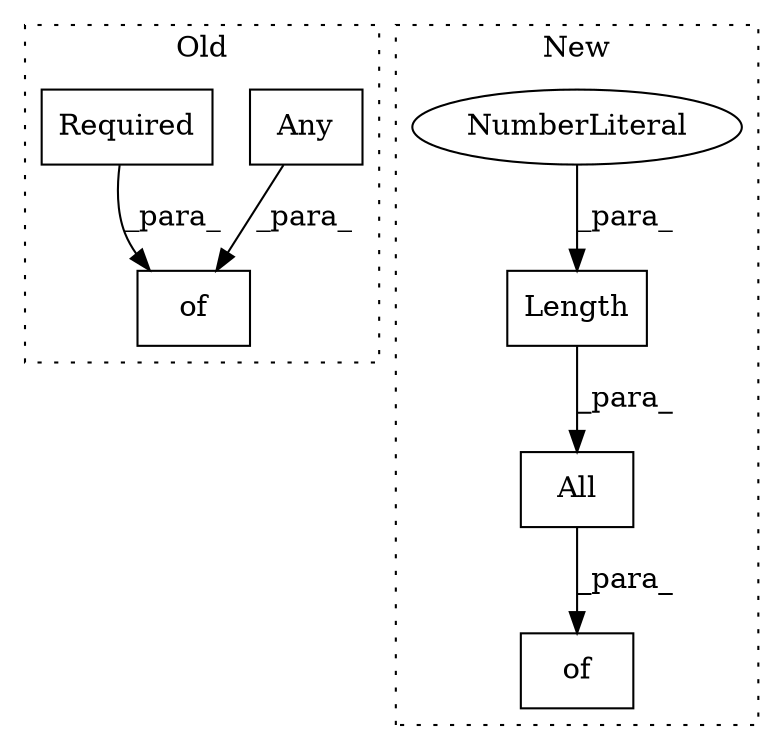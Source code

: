 digraph G {
subgraph cluster0 {
1 [label="Any" a="32" s="1221,1274" l="4,1" shape="box"];
6 [label="of" a="32" s="1999,2072" l="3,1" shape="box"];
7 [label="Required" a="32" s="1126,1146" l="9,1" shape="box"];
label = "Old";
style="dotted";
}
subgraph cluster1 {
2 [label="of" a="32" s="1750,2083" l="3,1" shape="box"];
3 [label="All" a="32" s="1836,1911" l="4,1" shape="box"];
4 [label="Length" a="32" s="1898,1910" l="7,1" shape="box"];
5 [label="NumberLiteral" a="34" s="1905" l="2" shape="ellipse"];
label = "New";
style="dotted";
}
1 -> 6 [label="_para_"];
3 -> 2 [label="_para_"];
4 -> 3 [label="_para_"];
5 -> 4 [label="_para_"];
7 -> 6 [label="_para_"];
}